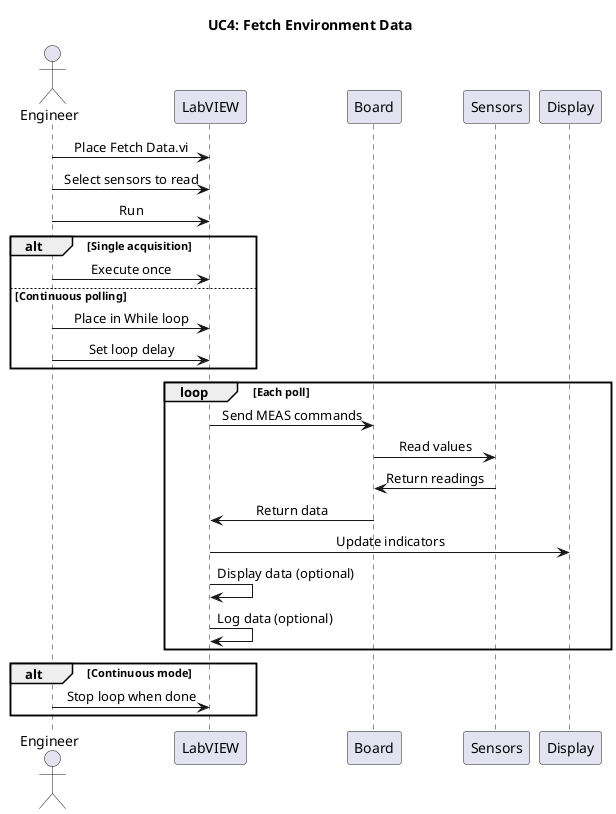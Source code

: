 @startuml
skinparam sequenceMessageAlign center
title UC4: Fetch Environment Data

actor Engineer
participant LabVIEW
participant Board
participant Sensors
participant Display

Engineer -> LabVIEW: Place Fetch Data.vi
Engineer -> LabVIEW: Select sensors to read
Engineer -> LabVIEW: Run

alt Single acquisition
    Engineer -> LabVIEW: Execute once
else Continuous polling
    Engineer -> LabVIEW: Place in While loop
    Engineer -> LabVIEW: Set loop delay
end

loop Each poll
    LabVIEW -> Board: Send MEAS commands
    Board -> Sensors: Read values
    Sensors -> Board: Return readings
    Board -> LabVIEW: Return data
    
    LabVIEW -> Display: Update indicators
    LabVIEW -> LabVIEW: Display data (optional)
    LabVIEW -> LabVIEW: Log data (optional)
end

alt Continuous mode
    Engineer -> LabVIEW: Stop loop when done
end
@enduml